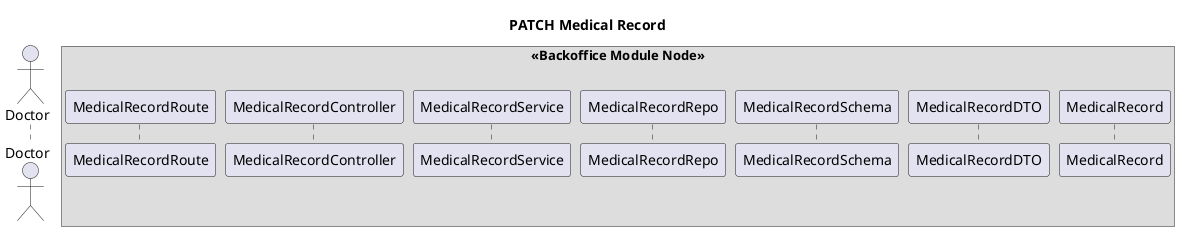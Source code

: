 @startuml


autonumber

actor "Doctor" as doc

title "PATCH Medical Record"

box "<<Backoffice Module Node>>"

participant MedicalRecordRoute
participant MedicalRecordController
participant MedicalRecordService
participant MedicalRecordRepo
participant MedicalRecordSchema
participant MedicalRecordDTO
participant MedicalRecord



@enduml